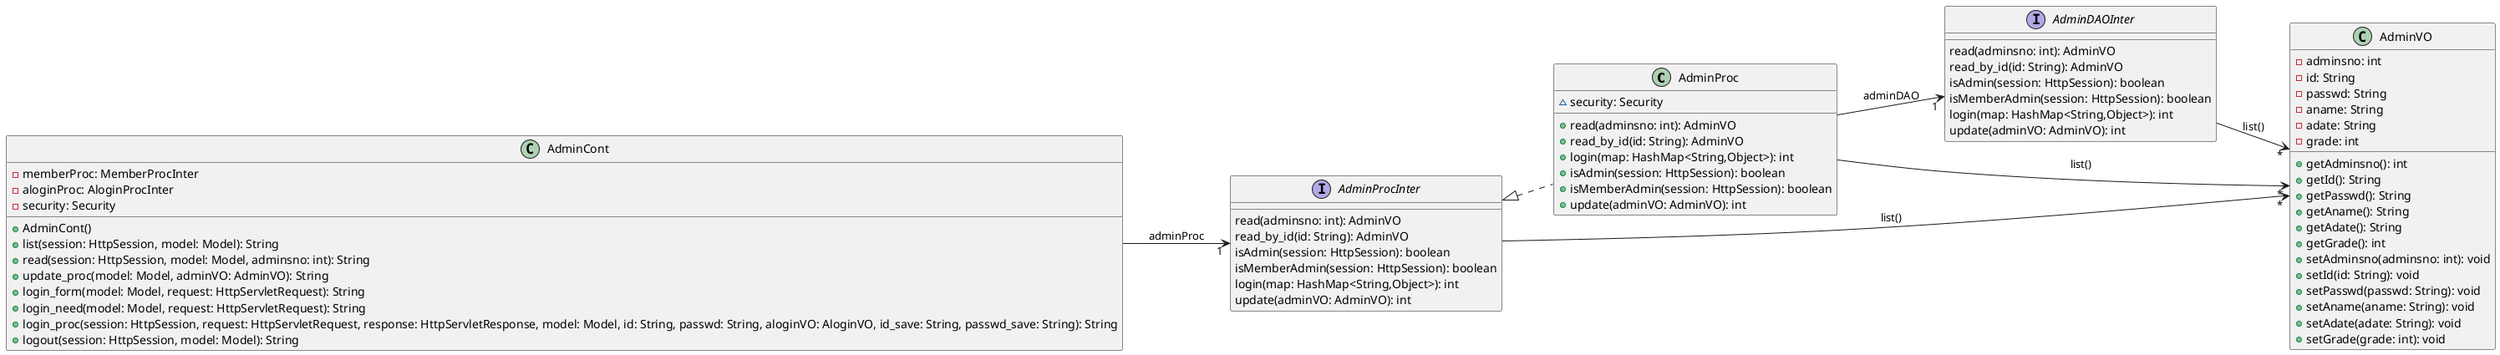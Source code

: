 @startuml
left to right direction

class AdminProc [[java:dev.mvc.admin.AdminProc]] {
	~security: Security
	+read(adminsno: int): AdminVO
	+read_by_id(id: String): AdminVO
	+login(map: HashMap<String,Object>): int
	+isAdmin(session: HttpSession): boolean
	+isMemberAdmin(session: HttpSession): boolean
	+update(adminVO: AdminVO): int
}
class AdminDAOInter {
}
AdminProc --> "1" AdminDAOInter : adminDAO
class AdminVO {
}
AdminProc --> "*" AdminVO : list()
interface AdminProcInter {
}
AdminProcInter <|.. AdminProc
class AdminVO [[java:dev.mvc.admin.AdminVO]] {
	-adminsno: int
	-id: String
	-passwd: String
	-aname: String
	-adate: String
	-grade: int
	+getAdminsno(): int
	+getId(): String
	+getPasswd(): String
	+getAname(): String
	+getAdate(): String
	+getGrade(): int
	+setAdminsno(adminsno: int): void
	+setId(id: String): void
	+setPasswd(passwd: String): void
	+setAname(aname: String): void
	+setAdate(adate: String): void
	+setGrade(grade: int): void
}
class AdminCont [[java:dev.mvc.admin.AdminCont]] {
	-memberProc: MemberProcInter
	-aloginProc: AloginProcInter
	-security: Security
	+AdminCont()
	+list(session: HttpSession, model: Model): String
	+read(session: HttpSession, model: Model, adminsno: int): String
	+update_proc(model: Model, adminVO: AdminVO): String
	+login_form(model: Model, request: HttpServletRequest): String
	+login_need(model: Model, request: HttpServletRequest): String
	+login_proc(session: HttpSession, request: HttpServletRequest, response: HttpServletResponse, model: Model, id: String, passwd: String, aloginVO: AloginVO, id_save: String, passwd_save: String): String
	+logout(session: HttpSession, model: Model): String
}
class AdminProcInter {
}
AdminCont --> "1" AdminProcInter : adminProc
interface AdminProcInter [[java:dev.mvc.admin.AdminProcInter]] {
	read(adminsno: int): AdminVO
	read_by_id(id: String): AdminVO
	isAdmin(session: HttpSession): boolean
	isMemberAdmin(session: HttpSession): boolean
	login(map: HashMap<String,Object>): int
	update(adminVO: AdminVO): int
}
class AdminVO {
}
AdminProcInter --> "*" AdminVO : list()
interface AdminDAOInter [[java:dev.mvc.admin.AdminDAOInter]] {
	read(adminsno: int): AdminVO
	read_by_id(id: String): AdminVO
	isAdmin(session: HttpSession): boolean
	isMemberAdmin(session: HttpSession): boolean
	login(map: HashMap<String,Object>): int
	update(adminVO: AdminVO): int
}
class AdminVO {
}
AdminDAOInter --> "*" AdminVO : list()
@enduml